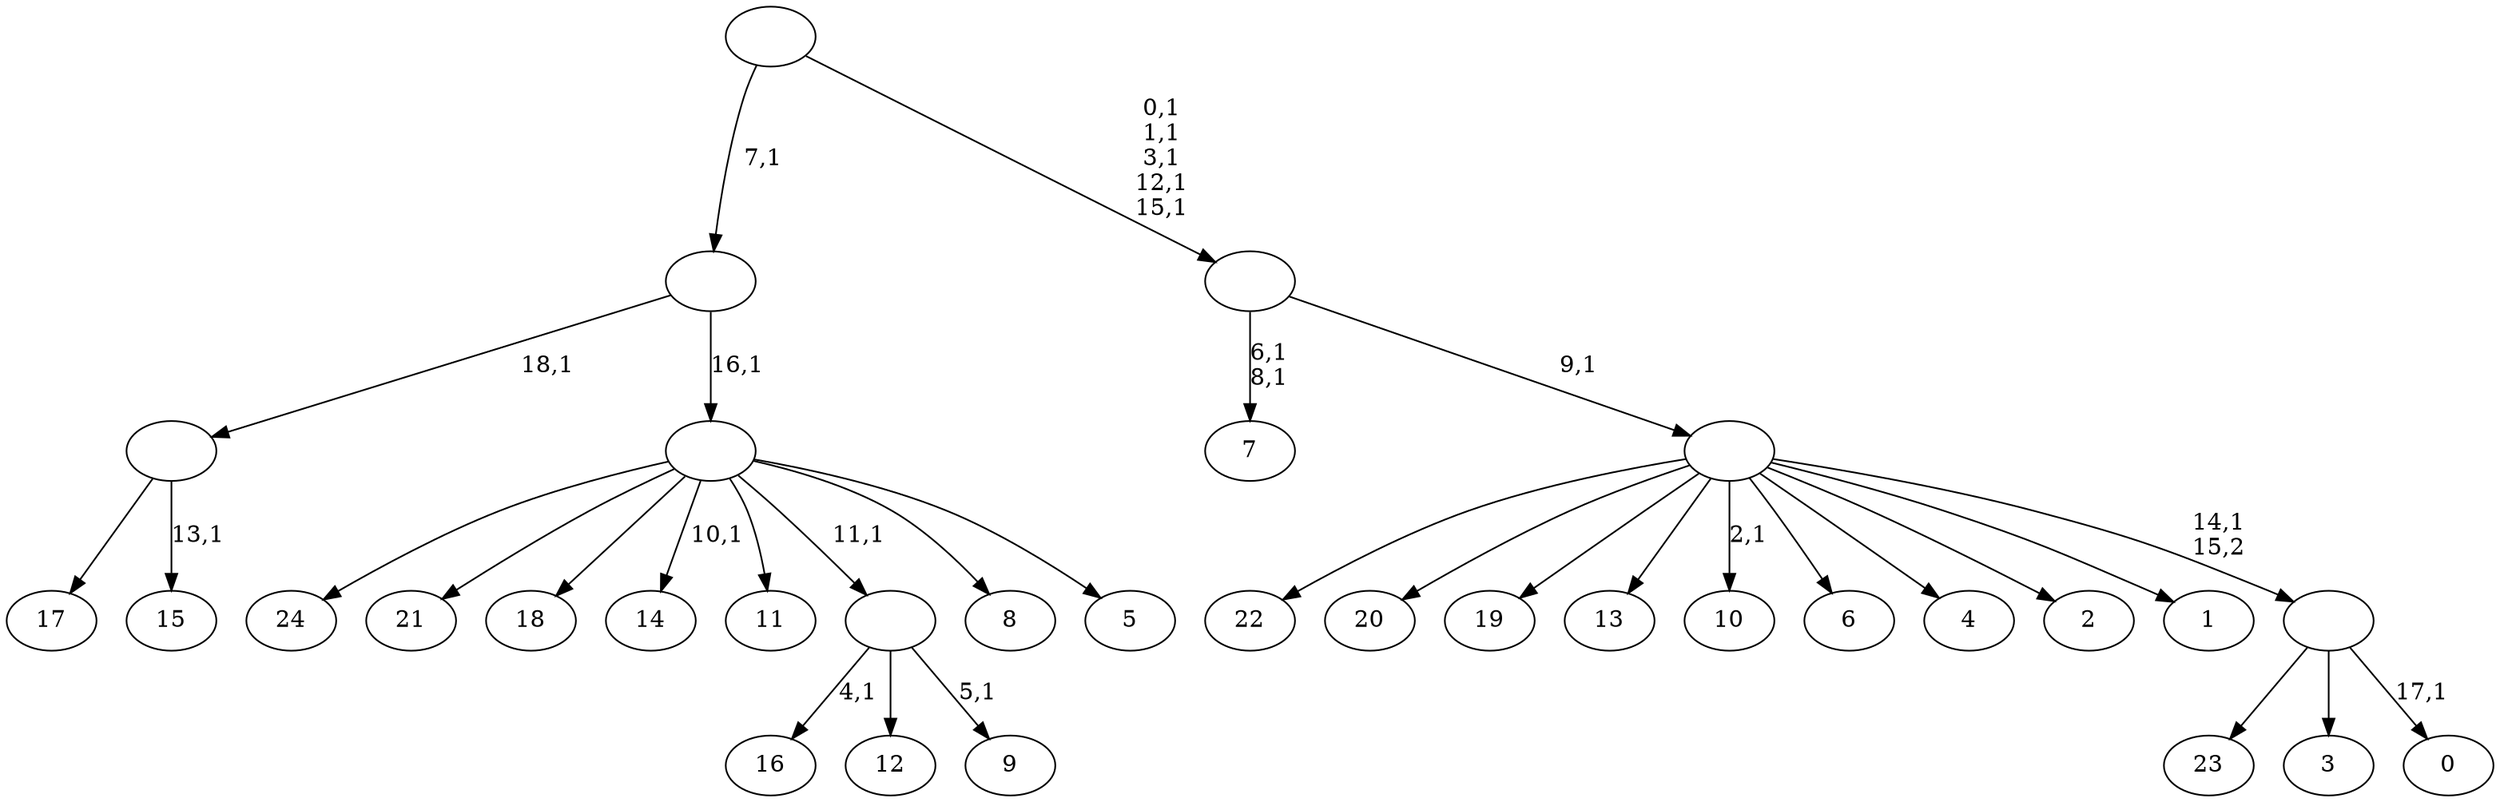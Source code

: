 digraph T {
	44 [label="24"]
	43 [label="23"]
	42 [label="22"]
	41 [label="21"]
	40 [label="20"]
	39 [label="19"]
	38 [label="18"]
	37 [label="17"]
	36 [label="16"]
	34 [label="15"]
	32 [label=""]
	31 [label="14"]
	29 [label="13"]
	28 [label="12"]
	27 [label="11"]
	26 [label="10"]
	24 [label="9"]
	22 [label=""]
	21 [label="8"]
	20 [label="7"]
	17 [label="6"]
	16 [label="5"]
	15 [label=""]
	14 [label=""]
	13 [label="4"]
	12 [label="3"]
	11 [label="2"]
	10 [label="1"]
	9 [label="0"]
	7 [label=""]
	6 [label=""]
	5 [label=""]
	0 [label=""]
	32 -> 34 [label="13,1"]
	32 -> 37 [label=""]
	22 -> 24 [label="5,1"]
	22 -> 36 [label="4,1"]
	22 -> 28 [label=""]
	15 -> 31 [label="10,1"]
	15 -> 44 [label=""]
	15 -> 41 [label=""]
	15 -> 38 [label=""]
	15 -> 27 [label=""]
	15 -> 22 [label="11,1"]
	15 -> 21 [label=""]
	15 -> 16 [label=""]
	14 -> 32 [label="18,1"]
	14 -> 15 [label="16,1"]
	7 -> 9 [label="17,1"]
	7 -> 43 [label=""]
	7 -> 12 [label=""]
	6 -> 26 [label="2,1"]
	6 -> 42 [label=""]
	6 -> 40 [label=""]
	6 -> 39 [label=""]
	6 -> 29 [label=""]
	6 -> 17 [label=""]
	6 -> 13 [label=""]
	6 -> 11 [label=""]
	6 -> 10 [label=""]
	6 -> 7 [label="14,1\n15,2"]
	5 -> 20 [label="6,1\n8,1"]
	5 -> 6 [label="9,1"]
	0 -> 5 [label="0,1\n1,1\n3,1\n12,1\n15,1"]
	0 -> 14 [label="7,1"]
}
